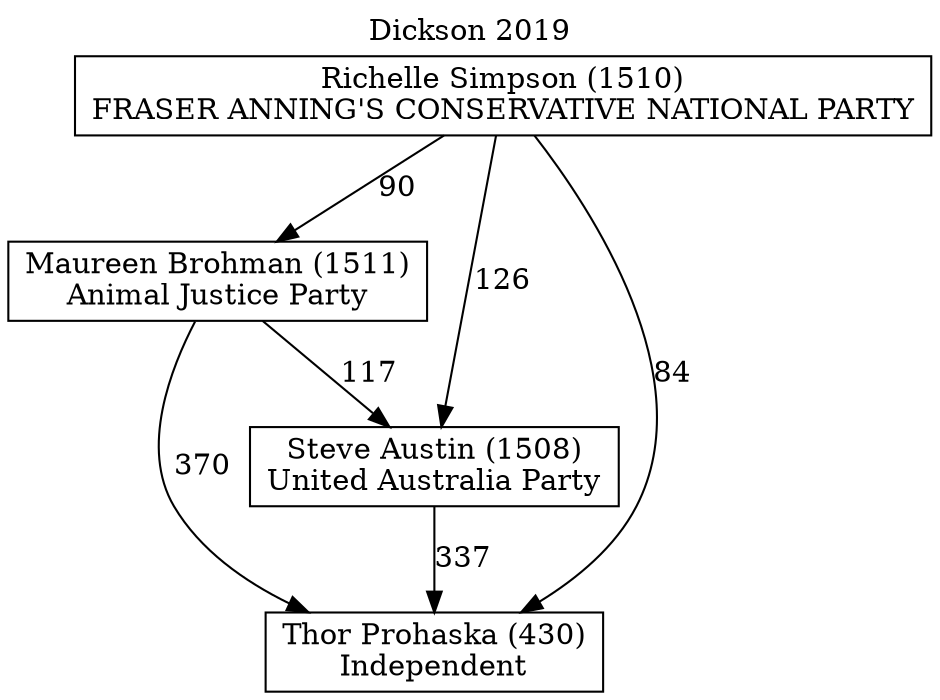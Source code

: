 // House preference flow
digraph "Thor Prohaska (430)_Dickson_2019" {
	graph [label="Dickson 2019" labelloc=t mclimit=10]
	node [shape=box]
	"Maureen Brohman (1511)" [label="Maureen Brohman (1511)
Animal Justice Party"]
	"Richelle Simpson (1510)" [label="Richelle Simpson (1510)
FRASER ANNING'S CONSERVATIVE NATIONAL PARTY"]
	"Steve Austin (1508)" [label="Steve Austin (1508)
United Australia Party"]
	"Thor Prohaska (430)" [label="Thor Prohaska (430)
Independent"]
	"Maureen Brohman (1511)" -> "Steve Austin (1508)" [label=117]
	"Maureen Brohman (1511)" -> "Thor Prohaska (430)" [label=370]
	"Richelle Simpson (1510)" -> "Maureen Brohman (1511)" [label=90]
	"Richelle Simpson (1510)" -> "Steve Austin (1508)" [label=126]
	"Richelle Simpson (1510)" -> "Thor Prohaska (430)" [label=84]
	"Steve Austin (1508)" -> "Thor Prohaska (430)" [label=337]
}
